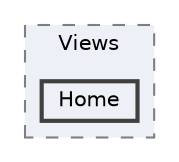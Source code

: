digraph "obj/Debug/netcoreapp2.1/Razor/Views/Home"
{
 // LATEX_PDF_SIZE
  bgcolor="transparent";
  edge [fontname=Helvetica,fontsize=10,labelfontname=Helvetica,labelfontsize=10];
  node [fontname=Helvetica,fontsize=10,shape=box,height=0.2,width=0.4];
  compound=true
  subgraph clusterdir_33ca1d150cd2b3aa8f661d8627b02d2e {
    graph [ bgcolor="#edf0f7", pencolor="grey50", label="Views", fontname=Helvetica,fontsize=10 style="filled,dashed", URL="dir_33ca1d150cd2b3aa8f661d8627b02d2e.html",tooltip=""]
  dir_f954e9df08a6e2497d8cccf8fc46d615 [label="Home", fillcolor="#edf0f7", color="grey25", style="filled,bold", URL="dir_f954e9df08a6e2497d8cccf8fc46d615.html",tooltip=""];
  }
}
